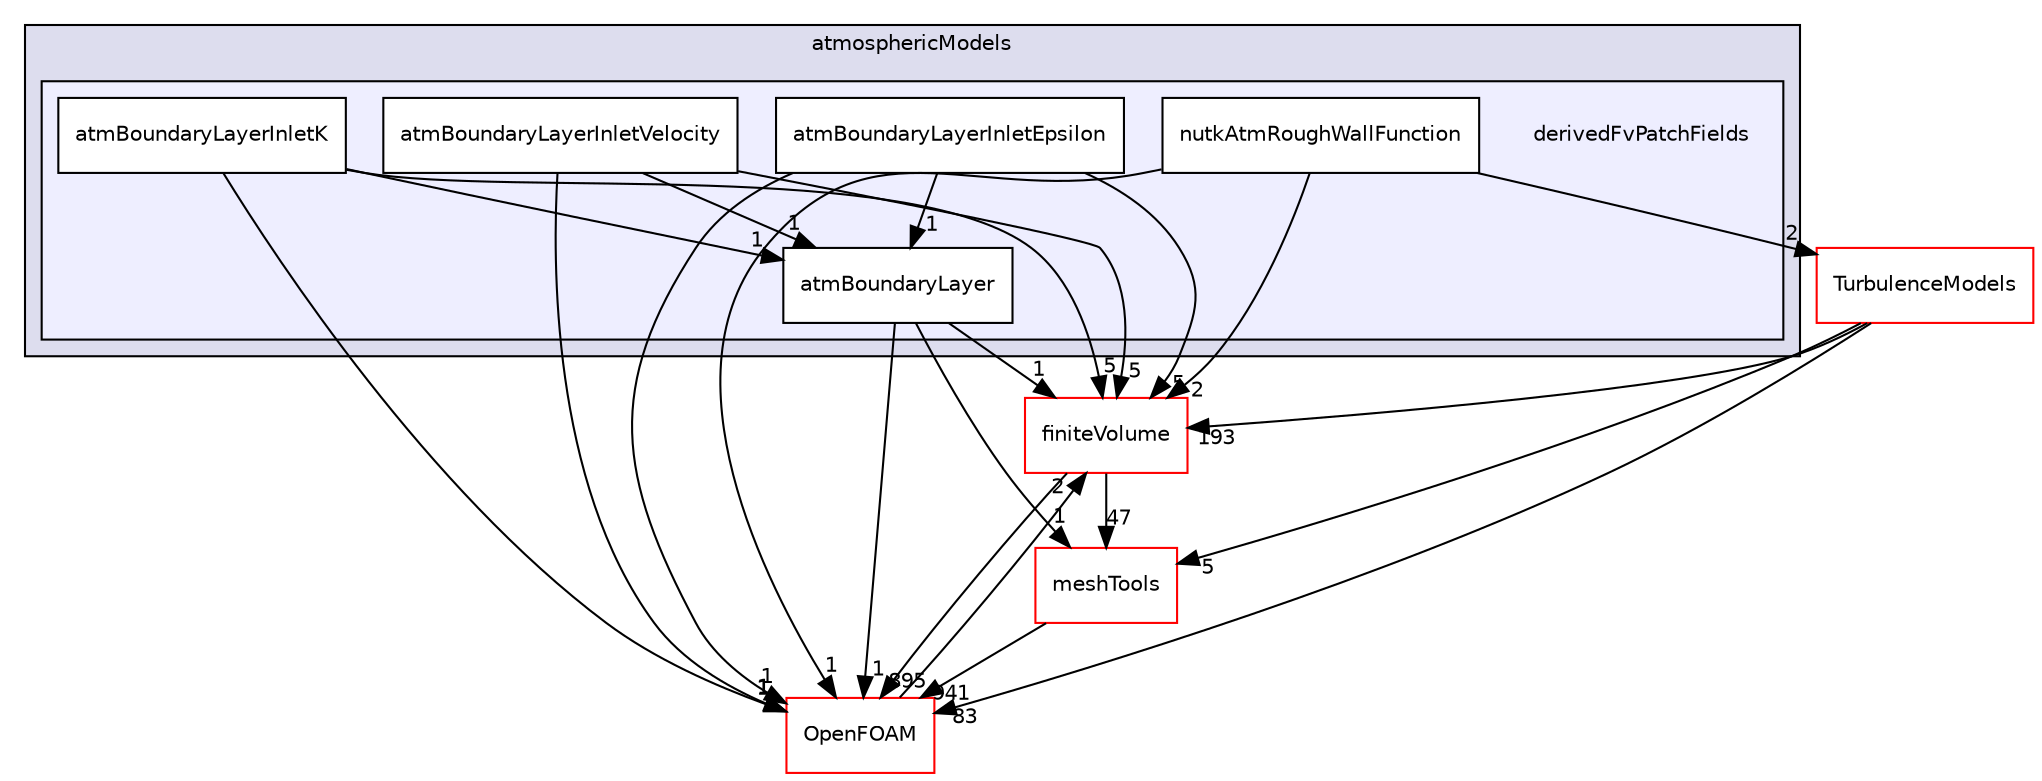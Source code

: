 digraph "src/atmosphericModels/derivedFvPatchFields" {
  bgcolor=transparent;
  compound=true
  node [ fontsize="10", fontname="Helvetica"];
  edge [ labelfontsize="10", labelfontname="Helvetica"];
  subgraph clusterdir_4a9baf6983ec67b07e9d3659c95a5fa6 {
    graph [ bgcolor="#ddddee", pencolor="black", label="atmosphericModels" fontname="Helvetica", fontsize="10", URL="dir_4a9baf6983ec67b07e9d3659c95a5fa6.html"]
  subgraph clusterdir_e580a0489938542e853307e9226a419e {
    graph [ bgcolor="#eeeeff", pencolor="black", label="" URL="dir_e580a0489938542e853307e9226a419e.html"];
    dir_e580a0489938542e853307e9226a419e [shape=plaintext label="derivedFvPatchFields"];
    dir_0b277ca639d856e9f7b52700d279e3ef [shape=box label="atmBoundaryLayer" color="black" fillcolor="white" style="filled" URL="dir_0b277ca639d856e9f7b52700d279e3ef.html"];
    dir_b3d7e17d24896baa0ffda53721b71600 [shape=box label="atmBoundaryLayerInletEpsilon" color="black" fillcolor="white" style="filled" URL="dir_b3d7e17d24896baa0ffda53721b71600.html"];
    dir_f332171207ef48127680af9a53d962b2 [shape=box label="atmBoundaryLayerInletK" color="black" fillcolor="white" style="filled" URL="dir_f332171207ef48127680af9a53d962b2.html"];
    dir_094458c05f48fb8b1c5df1543ce1ffc9 [shape=box label="atmBoundaryLayerInletVelocity" color="black" fillcolor="white" style="filled" URL="dir_094458c05f48fb8b1c5df1543ce1ffc9.html"];
    dir_4c623b989320d64a73b388cf64c2b1ed [shape=box label="nutkAtmRoughWallFunction" color="black" fillcolor="white" style="filled" URL="dir_4c623b989320d64a73b388cf64c2b1ed.html"];
  }
  }
  dir_9bd15774b555cf7259a6fa18f99fe99b [shape=box label="finiteVolume" color="red" URL="dir_9bd15774b555cf7259a6fa18f99fe99b.html"];
  dir_ae30ad0bef50cf391b24c614251bb9fd [shape=box label="meshTools" color="red" URL="dir_ae30ad0bef50cf391b24c614251bb9fd.html"];
  dir_1eda626aeac0f0ad2848c36acaa5d501 [shape=box label="TurbulenceModels" color="red" URL="dir_1eda626aeac0f0ad2848c36acaa5d501.html"];
  dir_c5473ff19b20e6ec4dfe5c310b3778a8 [shape=box label="OpenFOAM" color="red" URL="dir_c5473ff19b20e6ec4dfe5c310b3778a8.html"];
  dir_094458c05f48fb8b1c5df1543ce1ffc9->dir_9bd15774b555cf7259a6fa18f99fe99b [headlabel="5", labeldistance=1.5 headhref="dir_000505_000814.html"];
  dir_094458c05f48fb8b1c5df1543ce1ffc9->dir_0b277ca639d856e9f7b52700d279e3ef [headlabel="1", labeldistance=1.5 headhref="dir_000505_000502.html"];
  dir_094458c05f48fb8b1c5df1543ce1ffc9->dir_c5473ff19b20e6ec4dfe5c310b3778a8 [headlabel="1", labeldistance=1.5 headhref="dir_000505_002151.html"];
  dir_9bd15774b555cf7259a6fa18f99fe99b->dir_ae30ad0bef50cf391b24c614251bb9fd [headlabel="47", labeldistance=1.5 headhref="dir_000814_001949.html"];
  dir_9bd15774b555cf7259a6fa18f99fe99b->dir_c5473ff19b20e6ec4dfe5c310b3778a8 [headlabel="895", labeldistance=1.5 headhref="dir_000814_002151.html"];
  dir_0b277ca639d856e9f7b52700d279e3ef->dir_9bd15774b555cf7259a6fa18f99fe99b [headlabel="1", labeldistance=1.5 headhref="dir_000502_000814.html"];
  dir_0b277ca639d856e9f7b52700d279e3ef->dir_ae30ad0bef50cf391b24c614251bb9fd [headlabel="1", labeldistance=1.5 headhref="dir_000502_001949.html"];
  dir_0b277ca639d856e9f7b52700d279e3ef->dir_c5473ff19b20e6ec4dfe5c310b3778a8 [headlabel="1", labeldistance=1.5 headhref="dir_000502_002151.html"];
  dir_ae30ad0bef50cf391b24c614251bb9fd->dir_c5473ff19b20e6ec4dfe5c310b3778a8 [headlabel="941", labeldistance=1.5 headhref="dir_001949_002151.html"];
  dir_1eda626aeac0f0ad2848c36acaa5d501->dir_9bd15774b555cf7259a6fa18f99fe99b [headlabel="193", labeldistance=1.5 headhref="dir_002933_000814.html"];
  dir_1eda626aeac0f0ad2848c36acaa5d501->dir_ae30ad0bef50cf391b24c614251bb9fd [headlabel="5", labeldistance=1.5 headhref="dir_002933_001949.html"];
  dir_1eda626aeac0f0ad2848c36acaa5d501->dir_c5473ff19b20e6ec4dfe5c310b3778a8 [headlabel="83", labeldistance=1.5 headhref="dir_002933_002151.html"];
  dir_c5473ff19b20e6ec4dfe5c310b3778a8->dir_9bd15774b555cf7259a6fa18f99fe99b [headlabel="2", labeldistance=1.5 headhref="dir_002151_000814.html"];
  dir_f332171207ef48127680af9a53d962b2->dir_9bd15774b555cf7259a6fa18f99fe99b [headlabel="5", labeldistance=1.5 headhref="dir_000504_000814.html"];
  dir_f332171207ef48127680af9a53d962b2->dir_0b277ca639d856e9f7b52700d279e3ef [headlabel="1", labeldistance=1.5 headhref="dir_000504_000502.html"];
  dir_f332171207ef48127680af9a53d962b2->dir_c5473ff19b20e6ec4dfe5c310b3778a8 [headlabel="1", labeldistance=1.5 headhref="dir_000504_002151.html"];
  dir_4c623b989320d64a73b388cf64c2b1ed->dir_9bd15774b555cf7259a6fa18f99fe99b [headlabel="2", labeldistance=1.5 headhref="dir_000506_000814.html"];
  dir_4c623b989320d64a73b388cf64c2b1ed->dir_1eda626aeac0f0ad2848c36acaa5d501 [headlabel="2", labeldistance=1.5 headhref="dir_000506_002933.html"];
  dir_4c623b989320d64a73b388cf64c2b1ed->dir_c5473ff19b20e6ec4dfe5c310b3778a8 [headlabel="1", labeldistance=1.5 headhref="dir_000506_002151.html"];
  dir_b3d7e17d24896baa0ffda53721b71600->dir_9bd15774b555cf7259a6fa18f99fe99b [headlabel="5", labeldistance=1.5 headhref="dir_000503_000814.html"];
  dir_b3d7e17d24896baa0ffda53721b71600->dir_0b277ca639d856e9f7b52700d279e3ef [headlabel="1", labeldistance=1.5 headhref="dir_000503_000502.html"];
  dir_b3d7e17d24896baa0ffda53721b71600->dir_c5473ff19b20e6ec4dfe5c310b3778a8 [headlabel="1", labeldistance=1.5 headhref="dir_000503_002151.html"];
}
